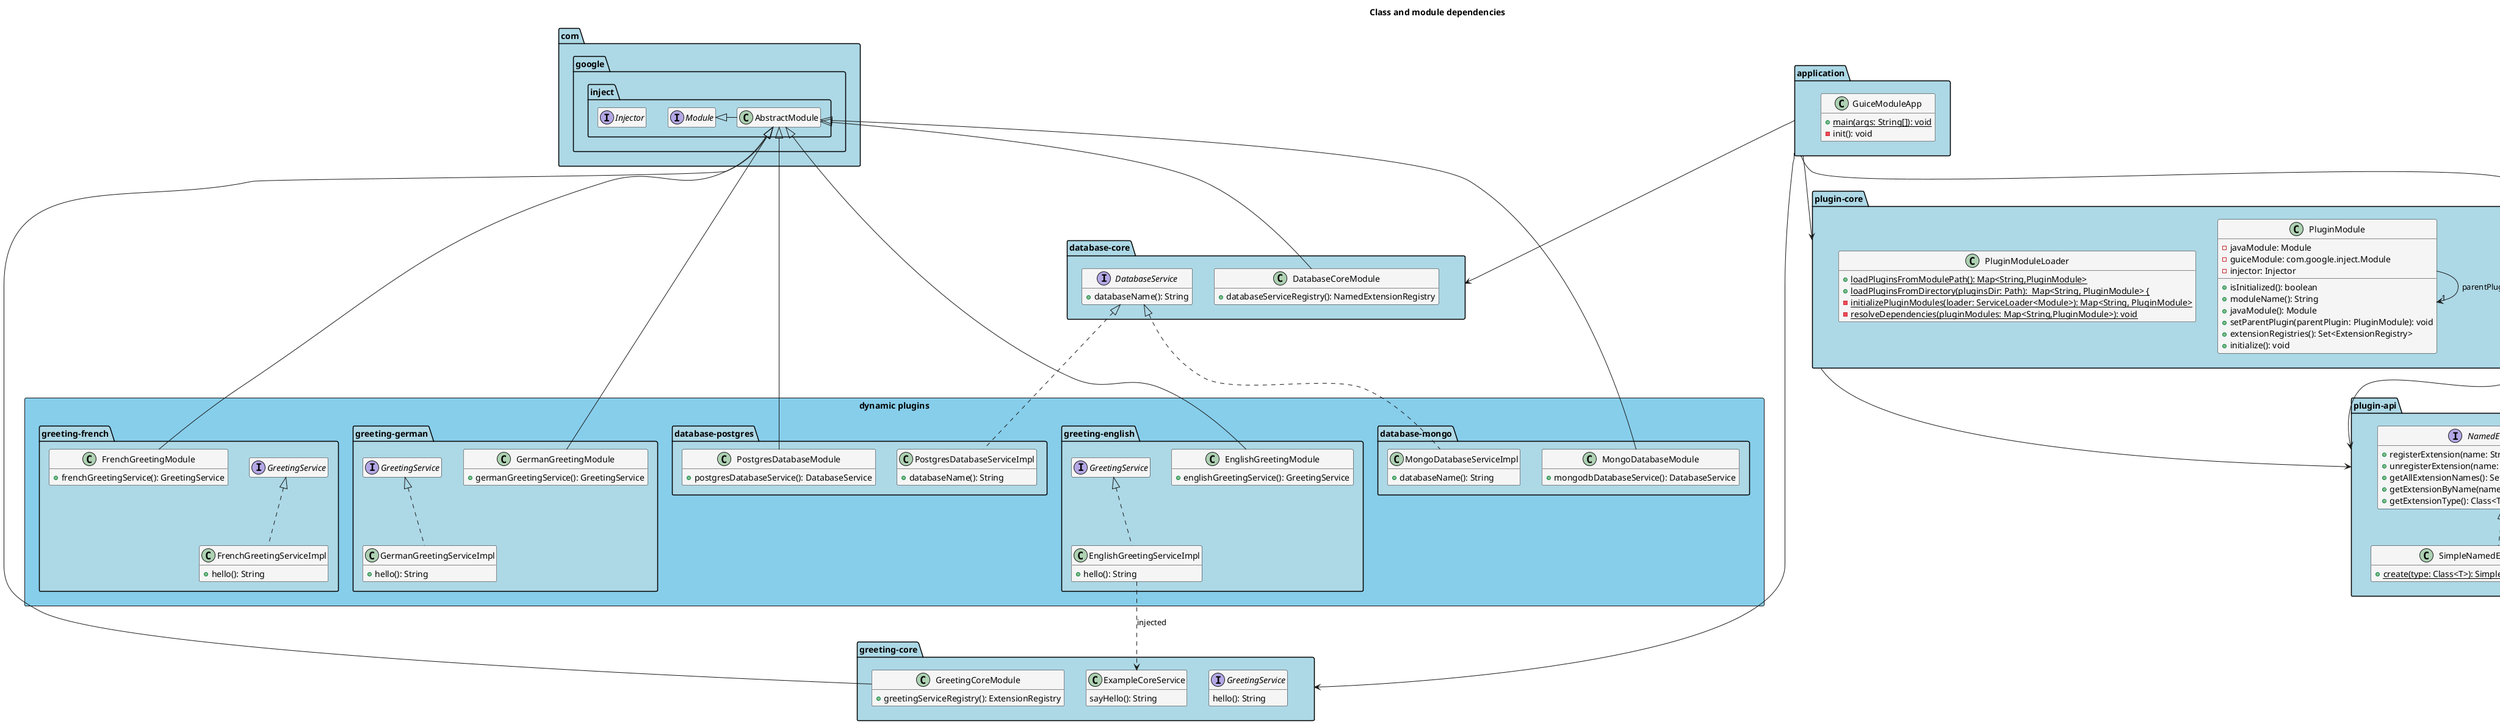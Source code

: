 @startuml
hide empty members

skinparam package {
 backgroundColor Lightblue
}
skinparam class {
 backgroundColor Whitesmoke 
}

title Class and module dependencies 

package com.google.inject {
	interface Injector
	interface Module
	class AbstractModule
	Module <|- AbstractModule
}

package "plugin-api" {
	class "SimpleExtensionRegistry<T>" as SimpleExtensionRegistry_T_ {
		+{static} create(type: Class<T>): SimpleExtensionRegistry<T>
	}
	interface "ExtensionRegistry<T>" as ExtensionRegistry_T_ {
		+registerExtension(extension: T): void
		+unregisterExtension(extension: T): void
		+getAllExtensions(): List<T>
		+getExtensionType(): Class<T>
	}
	ExtensionRegistry_T_ <|.. SimpleExtensionRegistry_T_
	
	class "SimpleNamedExtensionRegistry<T>" as SimpleNamedExtensionRegistry_T_  {
		+{static} create(type: Class<T>): SimpleNamedExtensionRegistry<T>
	}
	interface "NamedExtensionRegistry<T>" as NamedExtensionRegistry_T_ {
		+registerExtension(name: String, extension: Provider<T>): void
		+unregisterExtension(name: String): void
		+getAllExtensionNames(): Set<String>
		+getExtensionByName(name: String): T
		+getExtensionType(): Class<T>
	}
	NamedExtensionRegistry_T_ <|.. SimpleNamedExtensionRegistry_T_
}

package "plugin-core" {
	class PluginModule {
		-javaModule: Module
		-guiceModule: com.google.inject.Module
		-injector: Injector
		+isInitialized(): boolean
		+moduleName(): String
		+javaModule(): Module
		+setParentPlugin(parentPlugin: PluginModule): void
		+extensionRegistries(): Set<ExtensionRegistry>
		+initialize(): void
	}
	PluginModule --> "1" PluginModule : parentPlugin
	class PluginModuleLoader [[java:de.vagtsi.examples.guicejavamodule.app.PluginModuleLoader]] {
		+{static} loadPluginsFromModulePath(): Map<String,PluginModule>
		+{static} loadPluginsFromDirectory(pluginsDir: Path):  Map<String, PluginModule> {
		-{static} initializePluginModules(loader: ServiceLoader<Module>): Map<String, PluginModule>
		-{static} resolveDependencies(pluginModules: Map<String,PluginModule>): void
	}
}

"plugin-core" --> "plugin-api"

package "greeting-core" {
	interface GreetingService {
		hello(): String
	}
	
	class GreetingCoreModule {
		+greetingServiceRegistry(): ExtensionRegistry
	}
	AbstractModule <|-- GreetingCoreModule
	
	class ExampleCoreService {
		sayHello(): String
	}
}

package "database-core" {
	class DatabaseCoreModule {
		+databaseServiceRegistry(): NamedExtensionRegistry
	}
	AbstractModule <|-- DatabaseCoreModule

	interface DatabaseService {
		+databaseName(): String
	}
}

rectangle "dynamic plugins" #Skyblue {

package "greeting-french" {
	class FrenchGreetingServiceImpl {
		+hello(): String
	}
	interface GreetingService {
	}
	GreetingService <|.. FrenchGreetingServiceImpl
	class FrenchGreetingModule  {
		+frenchGreetingService(): GreetingService
	}
	AbstractModule <|-- FrenchGreetingModule
}

package "greeting-german" {
	class GermanGreetingModule {
		+germanGreetingService(): GreetingService
	}
	AbstractModule <|-- GermanGreetingModule
	class GermanGreetingServiceImpl {
		+hello(): String
	}
	interface GreetingService {
	}
	GreetingService <|.. GermanGreetingServiceImpl
}

package "greeting-english" {
	class EnglishGreetingModule {
		+englishGreetingService(): GreetingService
	}
	AbstractModule <|-- EnglishGreetingModule
	class EnglishGreetingServiceImpl {
		+hello(): String
	}
	interface GreetingService {
	}
	GreetingService <|.. EnglishGreetingServiceImpl
	
	EnglishGreetingServiceImpl ..> ExampleCoreService : injected
}

package "database-mongo" {
	class MongoDatabaseServiceImpl {
		+databaseName(): String
	}
	DatabaseService <|.. MongoDatabaseServiceImpl

	class MongoDatabaseModule {
		+mongodbDatabaseService(): DatabaseService
	}
	AbstractModule <|-- MongoDatabaseModule
}
package "database-postgres" {
	class PostgresDatabaseServiceImpl {
		+databaseName(): String
	}
	DatabaseService <|.. PostgresDatabaseServiceImpl
	class PostgresDatabaseModule {
		+postgresDatabaseService(): DatabaseService
	}
	AbstractModule <|-- PostgresDatabaseModule
}
}

package "application" {
	class GuiceModuleApp {
		+{static} main(args: String[]): void
		-init(): void
	}
}

"application" --> "plugin-api"
"application" --> "plugin-core"
"application" --> "greeting-core"
"application" --> "database-core"

@enduml